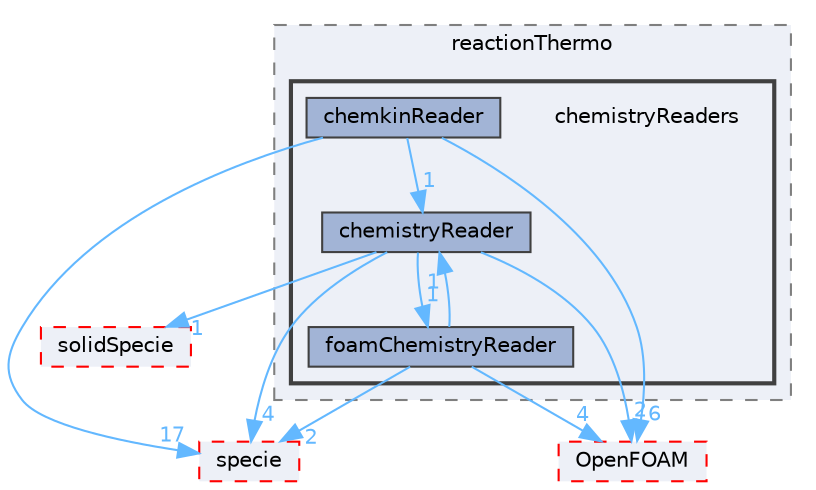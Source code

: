 digraph "src/thermophysicalModels/reactionThermo/chemistryReaders"
{
 // LATEX_PDF_SIZE
  bgcolor="transparent";
  edge [fontname=Helvetica,fontsize=10,labelfontname=Helvetica,labelfontsize=10];
  node [fontname=Helvetica,fontsize=10,shape=box,height=0.2,width=0.4];
  compound=true
  subgraph clusterdir_87c7a4a86ffb283740ec390ea55551cb {
    graph [ bgcolor="#edf0f7", pencolor="grey50", label="reactionThermo", fontname=Helvetica,fontsize=10 style="filled,dashed", URL="dir_87c7a4a86ffb283740ec390ea55551cb.html",tooltip=""]
  subgraph clusterdir_d6ca8f970bca45fc70c046b4a0fab377 {
    graph [ bgcolor="#edf0f7", pencolor="grey25", label="", fontname=Helvetica,fontsize=10 style="filled,bold", URL="dir_d6ca8f970bca45fc70c046b4a0fab377.html",tooltip=""]
    dir_d6ca8f970bca45fc70c046b4a0fab377 [shape=plaintext, label="chemistryReaders"];
  dir_138e52da766a648956709a4f09492c68 [label="chemistryReader", fillcolor="#a2b4d6", color="grey25", style="filled", URL="dir_138e52da766a648956709a4f09492c68.html",tooltip=""];
  dir_2b91c6153b0e79fb858bbd94cff3a901 [label="chemkinReader", fillcolor="#a2b4d6", color="grey25", style="filled", URL="dir_2b91c6153b0e79fb858bbd94cff3a901.html",tooltip=""];
  dir_2ba4f0e1614a85d9fb2379d73acf4e3f [label="foamChemistryReader", fillcolor="#a2b4d6", color="grey25", style="filled", URL="dir_2ba4f0e1614a85d9fb2379d73acf4e3f.html",tooltip=""];
  }
  }
  dir_5c4bf53b114f4c9237cd4ef0431fc9bd [label="specie", fillcolor="#edf0f7", color="red", style="filled,dashed", URL="dir_5c4bf53b114f4c9237cd4ef0431fc9bd.html",tooltip=""];
  dir_640adc73b6f298758d016476c5bdb471 [label="solidSpecie", fillcolor="#edf0f7", color="red", style="filled,dashed", URL="dir_640adc73b6f298758d016476c5bdb471.html",tooltip=""];
  dir_c5473ff19b20e6ec4dfe5c310b3778a8 [label="OpenFOAM", fillcolor="#edf0f7", color="red", style="filled,dashed", URL="dir_c5473ff19b20e6ec4dfe5c310b3778a8.html",tooltip=""];
  dir_138e52da766a648956709a4f09492c68->dir_2ba4f0e1614a85d9fb2379d73acf4e3f [headlabel="1", labeldistance=1.5 headhref="dir_000471_001448.html" href="dir_000471_001448.html" color="steelblue1" fontcolor="steelblue1"];
  dir_138e52da766a648956709a4f09492c68->dir_5c4bf53b114f4c9237cd4ef0431fc9bd [headlabel="4", labeldistance=1.5 headhref="dir_000471_003683.html" href="dir_000471_003683.html" color="steelblue1" fontcolor="steelblue1"];
  dir_138e52da766a648956709a4f09492c68->dir_640adc73b6f298758d016476c5bdb471 [headlabel="1", labeldistance=1.5 headhref="dir_000471_003642.html" href="dir_000471_003642.html" color="steelblue1" fontcolor="steelblue1"];
  dir_138e52da766a648956709a4f09492c68->dir_c5473ff19b20e6ec4dfe5c310b3778a8 [headlabel="2", labeldistance=1.5 headhref="dir_000471_002695.html" href="dir_000471_002695.html" color="steelblue1" fontcolor="steelblue1"];
  dir_2b91c6153b0e79fb858bbd94cff3a901->dir_138e52da766a648956709a4f09492c68 [headlabel="1", labeldistance=1.5 headhref="dir_000477_000471.html" href="dir_000477_000471.html" color="steelblue1" fontcolor="steelblue1"];
  dir_2b91c6153b0e79fb858bbd94cff3a901->dir_5c4bf53b114f4c9237cd4ef0431fc9bd [headlabel="17", labeldistance=1.5 headhref="dir_000477_003683.html" href="dir_000477_003683.html" color="steelblue1" fontcolor="steelblue1"];
  dir_2b91c6153b0e79fb858bbd94cff3a901->dir_c5473ff19b20e6ec4dfe5c310b3778a8 [headlabel="6", labeldistance=1.5 headhref="dir_000477_002695.html" href="dir_000477_002695.html" color="steelblue1" fontcolor="steelblue1"];
  dir_2ba4f0e1614a85d9fb2379d73acf4e3f->dir_138e52da766a648956709a4f09492c68 [headlabel="1", labeldistance=1.5 headhref="dir_001448_000471.html" href="dir_001448_000471.html" color="steelblue1" fontcolor="steelblue1"];
  dir_2ba4f0e1614a85d9fb2379d73acf4e3f->dir_5c4bf53b114f4c9237cd4ef0431fc9bd [headlabel="2", labeldistance=1.5 headhref="dir_001448_003683.html" href="dir_001448_003683.html" color="steelblue1" fontcolor="steelblue1"];
  dir_2ba4f0e1614a85d9fb2379d73acf4e3f->dir_c5473ff19b20e6ec4dfe5c310b3778a8 [headlabel="4", labeldistance=1.5 headhref="dir_001448_002695.html" href="dir_001448_002695.html" color="steelblue1" fontcolor="steelblue1"];
}
